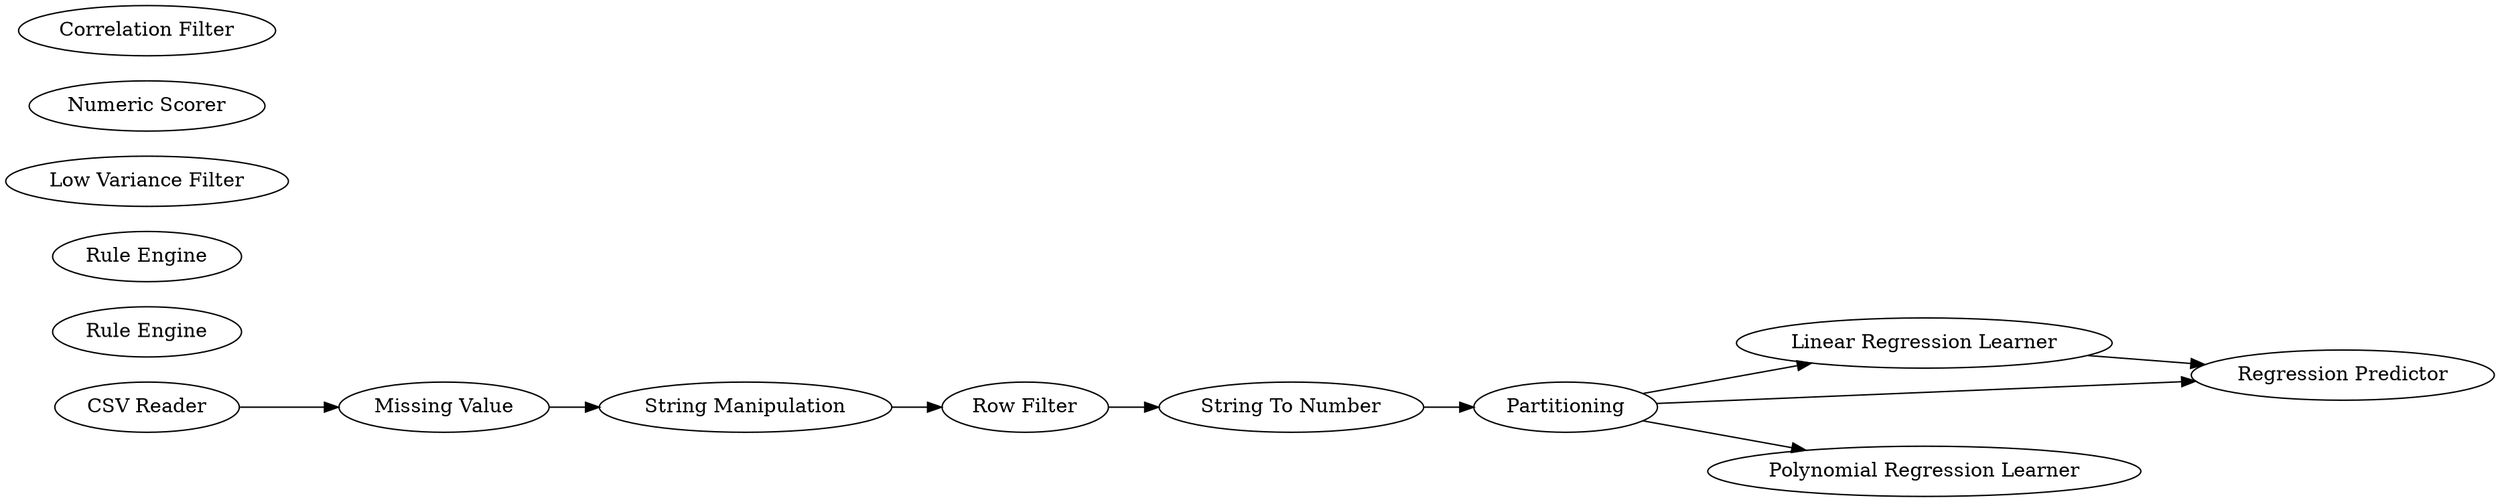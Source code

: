 digraph {
	1 [label="CSV Reader"]
	2 [label="Missing Value"]
	3 [label="String Manipulation"]
	4 [label="Rule Engine"]
	5 [label="Rule Engine"]
	9 [label="Row Filter"]
	11 [label="Linear Regression Learner"]
	12 [label="String To Number"]
	13 [label=Partitioning]
	14 [label="Regression Predictor"]
	15 [label="Polynomial Regression Learner"]
	16 [label="Low Variance Filter"]
	18 [label="Numeric Scorer"]
	19 [label="Correlation Filter"]
	1 -> 2
	2 -> 3
	3 -> 9
	9 -> 12
	11 -> 14
	12 -> 13
	13 -> 15
	13 -> 14
	13 -> 11
	rankdir=LR
}

